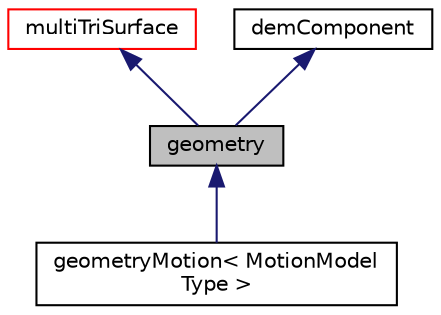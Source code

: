 digraph "geometry"
{
 // LATEX_PDF_SIZE
  edge [fontname="Helvetica",fontsize="10",labelfontname="Helvetica",labelfontsize="10"];
  node [fontname="Helvetica",fontsize="10",shape=record];
  Node1 [label="geometry",height=0.2,width=0.4,color="black", fillcolor="grey75", style="filled", fontcolor="black",tooltip="Base class for geometry for managing tri-surfaces, geometry motion, and surface physical properties."];
  Node2 -> Node1 [dir="back",color="midnightblue",fontsize="10",style="solid",fontname="Helvetica"];
  Node2 [label="multiTriSurface",height=0.2,width=0.4,color="red", fillcolor="white", style="filled",URL="$classpFlow_1_1multiTriSurface.html",tooltip=" "];
  Node8 -> Node1 [dir="back",color="midnightblue",fontsize="10",style="solid",fontname="Helvetica"];
  Node8 [label="demComponent",height=0.2,width=0.4,color="black", fillcolor="white", style="filled",URL="$classpFlow_1_1demComponent.html",tooltip="A base class for every main component of DEM system."];
  Node1 -> Node9 [dir="back",color="midnightblue",fontsize="10",style="solid",fontname="Helvetica"];
  Node9 [label="geometryMotion\< MotionModel\lType \>",height=0.2,width=0.4,color="black", fillcolor="white", style="filled",URL="$classpFlow_1_1geometryMotion.html",tooltip=" "];
}
